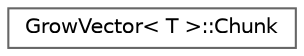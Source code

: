 digraph "Graphical Class Hierarchy"
{
 // INTERACTIVE_SVG=YES
 // LATEX_PDF_SIZE
  bgcolor="transparent";
  edge [fontname=Helvetica,fontsize=10,labelfontname=Helvetica,labelfontsize=10];
  node [fontname=Helvetica,fontsize=10,shape=box,height=0.2,width=0.4];
  rankdir="LR";
  Node0 [label="GrowVector\< T \>::Chunk",height=0.2,width=0.4,color="grey40", fillcolor="white", style="filled",URL="$d9/d45/struct_grow_vector_1_1_chunk.html",tooltip=" "];
}
